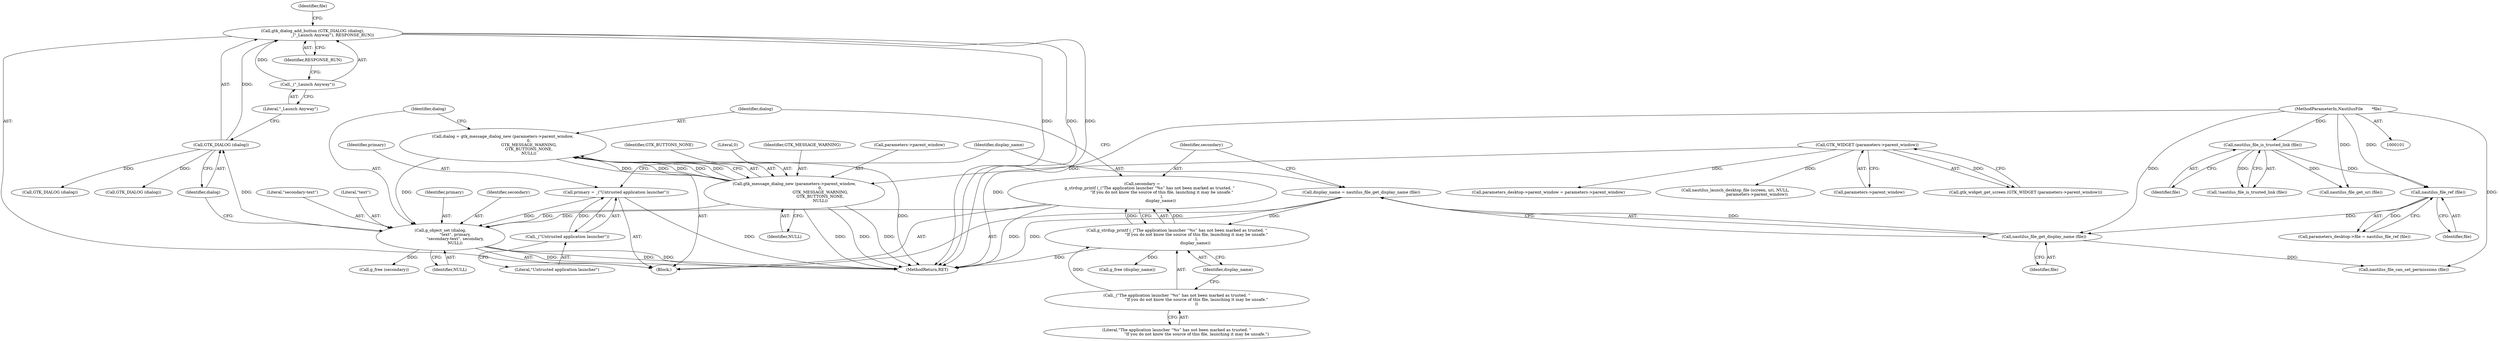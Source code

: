 digraph "1_nautilus_1630f53481f445ada0a455e9979236d31a8d3bb0_5@del" {
"1000189" [label="(Call,gtk_dialog_add_button (GTK_DIALOG (dialog),\n                               _(\"_Launch Anyway\"), RESPONSE_RUN))"];
"1000190" [label="(Call,GTK_DIALOG (dialog))"];
"1000182" [label="(Call,g_object_set (dialog,\n                       \"text\", primary,\n                       \"secondary-text\", secondary,\n                       NULL))"];
"1000172" [label="(Call,dialog = gtk_message_dialog_new (parameters->parent_window,\n                                         0,\n                                         GTK_MESSAGE_WARNING,\n                                         GTK_BUTTONS_NONE,\n                                         NULL))"];
"1000174" [label="(Call,gtk_message_dialog_new (parameters->parent_window,\n                                         0,\n                                         GTK_MESSAGE_WARNING,\n                                         GTK_BUTTONS_NONE,\n                                         NULL))"];
"1000115" [label="(Call,GTK_WIDGET (parameters->parent_window))"];
"1000158" [label="(Call,primary = _(\"Untrusted application launcher\"))"];
"1000160" [label="(Call,_(\"Untrusted application launcher\"))"];
"1000166" [label="(Call,secondary =\n            g_strdup_printf (_(\"The application launcher “%s” has not been marked as trusted. \"\n                               \"If you do not know the source of this file, launching it may be unsafe.\"\n                               ),\n                             display_name))"];
"1000168" [label="(Call,g_strdup_printf (_(\"The application launcher “%s” has not been marked as trusted. \"\n                               \"If you do not know the source of this file, launching it may be unsafe.\"\n                               ),\n                             display_name))"];
"1000169" [label="(Call,_(\"The application launcher “%s” has not been marked as trusted. \"\n                               \"If you do not know the source of this file, launching it may be unsafe.\"\n                               ))"];
"1000162" [label="(Call,display_name = nautilus_file_get_display_name (file))"];
"1000164" [label="(Call,nautilus_file_get_display_name (file))"];
"1000156" [label="(Call,nautilus_file_ref (file))"];
"1000121" [label="(Call,nautilus_file_is_trusted_link (file))"];
"1000103" [label="(MethodParameterIn,NautilusFile       *file)"];
"1000192" [label="(Call,_(\"_Launch Anyway\"))"];
"1000179" [label="(Identifier,GTK_MESSAGE_WARNING)"];
"1000200" [label="(Call,GTK_DIALOG (dialog))"];
"1000169" [label="(Call,_(\"The application launcher “%s” has not been marked as trusted. \"\n                               \"If you do not know the source of this file, launching it may be unsafe.\"\n                               ))"];
"1000197" [label="(Identifier,file)"];
"1000103" [label="(MethodParameterIn,NautilusFile       *file)"];
"1000196" [label="(Call,nautilus_file_can_set_permissions (file))"];
"1000165" [label="(Identifier,file)"];
"1000223" [label="(Call,g_free (display_name))"];
"1000193" [label="(Literal,\"_Launch Anyway\")"];
"1000175" [label="(Call,parameters->parent_window)"];
"1000159" [label="(Identifier,primary)"];
"1000182" [label="(Call,g_object_set (dialog,\n                       \"text\", primary,\n                       \"secondary-text\", secondary,\n                       NULL))"];
"1000184" [label="(Literal,\"text\")"];
"1000185" [label="(Identifier,primary)"];
"1000172" [label="(Call,dialog = gtk_message_dialog_new (parameters->parent_window,\n                                         0,\n                                         GTK_MESSAGE_WARNING,\n                                         GTK_BUTTONS_NONE,\n                                         NULL))"];
"1000174" [label="(Call,gtk_message_dialog_new (parameters->parent_window,\n                                         0,\n                                         GTK_MESSAGE_WARNING,\n                                         GTK_BUTTONS_NONE,\n                                         NULL))"];
"1000171" [label="(Identifier,display_name)"];
"1000156" [label="(Call,nautilus_file_ref (file))"];
"1000157" [label="(Identifier,file)"];
"1000163" [label="(Identifier,display_name)"];
"1000166" [label="(Call,secondary =\n            g_strdup_printf (_(\"The application launcher “%s” has not been marked as trusted. \"\n                               \"If you do not know the source of this file, launching it may be unsafe.\"\n                               ),\n                             display_name))"];
"1000116" [label="(Call,parameters->parent_window)"];
"1000189" [label="(Call,gtk_dialog_add_button (GTK_DIALOG (dialog),\n                               _(\"_Launch Anyway\"), RESPONSE_RUN))"];
"1000167" [label="(Identifier,secondary)"];
"1000115" [label="(Call,GTK_WIDGET (parameters->parent_window))"];
"1000230" [label="(Call,nautilus_file_get_uri (file))"];
"1000170" [label="(Literal,\"The application launcher “%s” has not been marked as trusted. \"\n                               \"If you do not know the source of this file, launching it may be unsafe.\")"];
"1000187" [label="(Identifier,secondary)"];
"1000181" [label="(Identifier,NULL)"];
"1000191" [label="(Identifier,dialog)"];
"1000188" [label="(Identifier,NULL)"];
"1000160" [label="(Call,_(\"Untrusted application launcher\"))"];
"1000134" [label="(Call,parameters_desktop->parent_window = parameters->parent_window)"];
"1000173" [label="(Identifier,dialog)"];
"1000122" [label="(Identifier,file)"];
"1000121" [label="(Call,nautilus_file_is_trusted_link (file))"];
"1000235" [label="(Call,nautilus_launch_desktop_file (screen, uri, NULL,\n                                  parameters->parent_window))"];
"1000178" [label="(Literal,0)"];
"1000120" [label="(Call,!nautilus_file_is_trusted_link (file))"];
"1000206" [label="(Call,GTK_DIALOG (dialog))"];
"1000162" [label="(Call,display_name = nautilus_file_get_display_name (file))"];
"1000190" [label="(Call,GTK_DIALOG (dialog))"];
"1000168" [label="(Call,g_strdup_printf (_(\"The application launcher “%s” has not been marked as trusted. \"\n                               \"If you do not know the source of this file, launching it may be unsafe.\"\n                               ),\n                             display_name))"];
"1000186" [label="(Literal,\"secondary-text\")"];
"1000114" [label="(Call,gtk_widget_get_screen (GTK_WIDGET (parameters->parent_window)))"];
"1000244" [label="(MethodReturn,RET)"];
"1000161" [label="(Literal,\"Untrusted application launcher\")"];
"1000152" [label="(Call,parameters_desktop->file = nautilus_file_ref (file))"];
"1000123" [label="(Block,)"];
"1000225" [label="(Call,g_free (secondary))"];
"1000183" [label="(Identifier,dialog)"];
"1000158" [label="(Call,primary = _(\"Untrusted application launcher\"))"];
"1000164" [label="(Call,nautilus_file_get_display_name (file))"];
"1000180" [label="(Identifier,GTK_BUTTONS_NONE)"];
"1000194" [label="(Identifier,RESPONSE_RUN)"];
"1000192" [label="(Call,_(\"_Launch Anyway\"))"];
"1000189" -> "1000123"  [label="AST: "];
"1000189" -> "1000194"  [label="CFG: "];
"1000190" -> "1000189"  [label="AST: "];
"1000192" -> "1000189"  [label="AST: "];
"1000194" -> "1000189"  [label="AST: "];
"1000197" -> "1000189"  [label="CFG: "];
"1000189" -> "1000244"  [label="DDG: "];
"1000189" -> "1000244"  [label="DDG: "];
"1000189" -> "1000244"  [label="DDG: "];
"1000190" -> "1000189"  [label="DDG: "];
"1000192" -> "1000189"  [label="DDG: "];
"1000190" -> "1000191"  [label="CFG: "];
"1000191" -> "1000190"  [label="AST: "];
"1000193" -> "1000190"  [label="CFG: "];
"1000182" -> "1000190"  [label="DDG: "];
"1000190" -> "1000200"  [label="DDG: "];
"1000190" -> "1000206"  [label="DDG: "];
"1000182" -> "1000123"  [label="AST: "];
"1000182" -> "1000188"  [label="CFG: "];
"1000183" -> "1000182"  [label="AST: "];
"1000184" -> "1000182"  [label="AST: "];
"1000185" -> "1000182"  [label="AST: "];
"1000186" -> "1000182"  [label="AST: "];
"1000187" -> "1000182"  [label="AST: "];
"1000188" -> "1000182"  [label="AST: "];
"1000191" -> "1000182"  [label="CFG: "];
"1000182" -> "1000244"  [label="DDG: "];
"1000182" -> "1000244"  [label="DDG: "];
"1000182" -> "1000244"  [label="DDG: "];
"1000172" -> "1000182"  [label="DDG: "];
"1000158" -> "1000182"  [label="DDG: "];
"1000166" -> "1000182"  [label="DDG: "];
"1000174" -> "1000182"  [label="DDG: "];
"1000182" -> "1000225"  [label="DDG: "];
"1000172" -> "1000123"  [label="AST: "];
"1000172" -> "1000174"  [label="CFG: "];
"1000173" -> "1000172"  [label="AST: "];
"1000174" -> "1000172"  [label="AST: "];
"1000183" -> "1000172"  [label="CFG: "];
"1000172" -> "1000244"  [label="DDG: "];
"1000174" -> "1000172"  [label="DDG: "];
"1000174" -> "1000172"  [label="DDG: "];
"1000174" -> "1000172"  [label="DDG: "];
"1000174" -> "1000172"  [label="DDG: "];
"1000174" -> "1000172"  [label="DDG: "];
"1000174" -> "1000181"  [label="CFG: "];
"1000175" -> "1000174"  [label="AST: "];
"1000178" -> "1000174"  [label="AST: "];
"1000179" -> "1000174"  [label="AST: "];
"1000180" -> "1000174"  [label="AST: "];
"1000181" -> "1000174"  [label="AST: "];
"1000174" -> "1000244"  [label="DDG: "];
"1000174" -> "1000244"  [label="DDG: "];
"1000174" -> "1000244"  [label="DDG: "];
"1000115" -> "1000174"  [label="DDG: "];
"1000115" -> "1000114"  [label="AST: "];
"1000115" -> "1000116"  [label="CFG: "];
"1000116" -> "1000115"  [label="AST: "];
"1000114" -> "1000115"  [label="CFG: "];
"1000115" -> "1000114"  [label="DDG: "];
"1000115" -> "1000134"  [label="DDG: "];
"1000115" -> "1000235"  [label="DDG: "];
"1000158" -> "1000123"  [label="AST: "];
"1000158" -> "1000160"  [label="CFG: "];
"1000159" -> "1000158"  [label="AST: "];
"1000160" -> "1000158"  [label="AST: "];
"1000163" -> "1000158"  [label="CFG: "];
"1000158" -> "1000244"  [label="DDG: "];
"1000160" -> "1000158"  [label="DDG: "];
"1000160" -> "1000161"  [label="CFG: "];
"1000161" -> "1000160"  [label="AST: "];
"1000166" -> "1000123"  [label="AST: "];
"1000166" -> "1000168"  [label="CFG: "];
"1000167" -> "1000166"  [label="AST: "];
"1000168" -> "1000166"  [label="AST: "];
"1000173" -> "1000166"  [label="CFG: "];
"1000166" -> "1000244"  [label="DDG: "];
"1000168" -> "1000166"  [label="DDG: "];
"1000168" -> "1000166"  [label="DDG: "];
"1000168" -> "1000171"  [label="CFG: "];
"1000169" -> "1000168"  [label="AST: "];
"1000171" -> "1000168"  [label="AST: "];
"1000168" -> "1000244"  [label="DDG: "];
"1000169" -> "1000168"  [label="DDG: "];
"1000162" -> "1000168"  [label="DDG: "];
"1000168" -> "1000223"  [label="DDG: "];
"1000169" -> "1000170"  [label="CFG: "];
"1000170" -> "1000169"  [label="AST: "];
"1000171" -> "1000169"  [label="CFG: "];
"1000162" -> "1000123"  [label="AST: "];
"1000162" -> "1000164"  [label="CFG: "];
"1000163" -> "1000162"  [label="AST: "];
"1000164" -> "1000162"  [label="AST: "];
"1000167" -> "1000162"  [label="CFG: "];
"1000162" -> "1000244"  [label="DDG: "];
"1000164" -> "1000162"  [label="DDG: "];
"1000164" -> "1000165"  [label="CFG: "];
"1000165" -> "1000164"  [label="AST: "];
"1000156" -> "1000164"  [label="DDG: "];
"1000103" -> "1000164"  [label="DDG: "];
"1000164" -> "1000196"  [label="DDG: "];
"1000156" -> "1000152"  [label="AST: "];
"1000156" -> "1000157"  [label="CFG: "];
"1000157" -> "1000156"  [label="AST: "];
"1000152" -> "1000156"  [label="CFG: "];
"1000156" -> "1000152"  [label="DDG: "];
"1000121" -> "1000156"  [label="DDG: "];
"1000103" -> "1000156"  [label="DDG: "];
"1000121" -> "1000120"  [label="AST: "];
"1000121" -> "1000122"  [label="CFG: "];
"1000122" -> "1000121"  [label="AST: "];
"1000120" -> "1000121"  [label="CFG: "];
"1000121" -> "1000120"  [label="DDG: "];
"1000103" -> "1000121"  [label="DDG: "];
"1000121" -> "1000230"  [label="DDG: "];
"1000103" -> "1000101"  [label="AST: "];
"1000103" -> "1000244"  [label="DDG: "];
"1000103" -> "1000196"  [label="DDG: "];
"1000103" -> "1000230"  [label="DDG: "];
"1000192" -> "1000193"  [label="CFG: "];
"1000193" -> "1000192"  [label="AST: "];
"1000194" -> "1000192"  [label="CFG: "];
}
